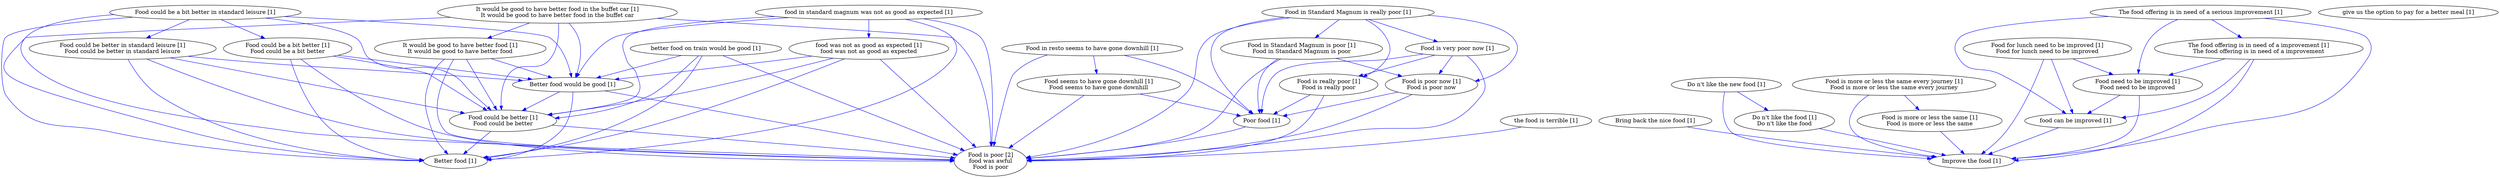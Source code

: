 digraph collapsedGraph {
"Food is poor [2]\nfood was awful\nFood is poor""Better food [1]""Better food would be good [1]""Bring back the nice food [1]""Do n't like the new food [1]""Do n't like the food [1]\nDo n't like the food""Food could be a bit better in standard leisure [1]""Food could be better in standard leisure [1]\nFood could be better in standard leisure""Food could be better [1]\nFood could be better""Food could be a bit better [1]\nFood could be a bit better""Food for lunch need to be improved [1]\nFood for lunch need to be improved""Food need to be improved [1]\nFood need to be improved""Food in Standard Magnum is really poor [1]""Food in Standard Magnum is poor [1]\nFood in Standard Magnum is poor""Food is really poor [1]\nFood is really poor""Food in resto seems to have gone downhill [1]""Food seems to have gone downhill [1]\nFood seems to have gone downhill""Food is more or less the same every journey [1]\nFood is more or less the same every journey""Food is more or less the same [1]\nFood is more or less the same""Food is very poor now [1]""Food is poor now [1]\nFood is poor now""Improve the food [1]""It would be good to have better food in the buffet car [1]\nIt would be good to have better food in the buffet car""It would be good to have better food [1]\nIt would be good to have better food""Poor food [1]""The food offering is in need of a serious improvement [1]""The food offering is in need of a improvement [1]\nThe food offering is in need of a improvement""better food on train would be good [1]""food can be improved [1]""food in standard magnum was not as good as expected [1]""food was not as good as expected [1]\nfood was not as good as expected""give us the option to pay for a better meal [1]""the food is terrible [1]""food was not as good as expected [1]\nfood was not as good as expected" -> "Food is poor [2]\nfood was awful\nFood is poor" [color=blue]
"Food could be better in standard leisure [1]\nFood could be better in standard leisure" -> "Better food [1]" [color=blue]
"food in standard magnum was not as good as expected [1]" -> "Better food [1]" [color=blue]
"Food in Standard Magnum is really poor [1]" -> "Food is very poor now [1]" [color=blue]
"Food in Standard Magnum is really poor [1]" -> "Food is poor [2]\nfood was awful\nFood is poor" [color=blue]
"Food could be a bit better in standard leisure [1]" -> "Food is poor [2]\nfood was awful\nFood is poor" [color=blue]
"better food on train would be good [1]" -> "Food is poor [2]\nfood was awful\nFood is poor" [color=blue]
"Food could be a bit better in standard leisure [1]" -> "Better food [1]" [color=blue]
"Food for lunch need to be improved [1]\nFood for lunch need to be improved" -> "Improve the food [1]" [color=blue]
"Food could be a bit better in standard leisure [1]" -> "Better food would be good [1]" [color=blue]
"Food for lunch need to be improved [1]\nFood for lunch need to be improved" -> "food can be improved [1]" [color=blue]
"Food is more or less the same [1]\nFood is more or less the same" -> "Improve the food [1]" [color=blue]
"Food could be better in standard leisure [1]\nFood could be better in standard leisure" -> "Food is poor [2]\nfood was awful\nFood is poor" [color=blue]
"food can be improved [1]" -> "Improve the food [1]" [color=blue]
"food was not as good as expected [1]\nfood was not as good as expected" -> "Better food [1]" [color=blue]
"Food seems to have gone downhill [1]\nFood seems to have gone downhill" -> "Poor food [1]" [color=blue]
"Food is poor now [1]\nFood is poor now" -> "Poor food [1]" [color=blue]
"Food in Standard Magnum is poor [1]\nFood in Standard Magnum is poor" -> "Food is poor [2]\nfood was awful\nFood is poor" [color=blue]
"Food is very poor now [1]" -> "Food is poor [2]\nfood was awful\nFood is poor" [color=blue]
"Food is poor now [1]\nFood is poor now" -> "Food is poor [2]\nfood was awful\nFood is poor" [color=blue]
"It would be good to have better food in the buffet car [1]\nIt would be good to have better food in the buffet car" -> "Food could be better [1]\nFood could be better" [color=blue]
"Food could be a bit better [1]\nFood could be a bit better" -> "Food is poor [2]\nfood was awful\nFood is poor" [color=blue]
"The food offering is in need of a serious improvement [1]" -> "Improve the food [1]" [color=blue]
"Better food would be good [1]" -> "Better food [1]" [color=blue]
"Food in resto seems to have gone downhill [1]" -> "Food is poor [2]\nfood was awful\nFood is poor" [color=blue]
"better food on train would be good [1]" -> "Better food [1]" [color=blue]
"food was not as good as expected [1]\nfood was not as good as expected" -> "Food could be better [1]\nFood could be better" [color=blue]
"The food offering is in need of a serious improvement [1]" -> "food can be improved [1]" [color=blue]
"Food is more or less the same every journey [1]\nFood is more or less the same every journey" -> "Improve the food [1]" [color=blue]
"The food offering is in need of a improvement [1]\nThe food offering is in need of a improvement" -> "food can be improved [1]" [color=blue]
"The food offering is in need of a improvement [1]\nThe food offering is in need of a improvement" -> "Improve the food [1]" [color=blue]
"Food is very poor now [1]" -> "Poor food [1]" [color=blue]
"Food need to be improved [1]\nFood need to be improved" -> "food can be improved [1]" [color=blue]
"Food need to be improved [1]\nFood need to be improved" -> "Improve the food [1]" [color=blue]
"food was not as good as expected [1]\nfood was not as good as expected" -> "Better food would be good [1]" [color=blue]
"Food in Standard Magnum is poor [1]\nFood in Standard Magnum is poor" -> "Food is poor now [1]\nFood is poor now" [color=blue]
"It would be good to have better food in the buffet car [1]\nIt would be good to have better food in the buffet car" -> "Better food [1]" [color=blue]
"food in standard magnum was not as good as expected [1]" -> "Food could be better [1]\nFood could be better" [color=blue]
"food in standard magnum was not as good as expected [1]" -> "Better food would be good [1]" [color=blue]
"food in standard magnum was not as good as expected [1]" -> "Food is poor [2]\nfood was awful\nFood is poor" [color=blue]
"Better food would be good [1]" -> "Food could be better [1]\nFood could be better" [color=blue]
"The food offering is in need of a serious improvement [1]" -> "Food need to be improved [1]\nFood need to be improved" [color=blue]
"better food on train would be good [1]" -> "Food could be better [1]\nFood could be better" [color=blue]
"Food in resto seems to have gone downhill [1]" -> "Poor food [1]" [color=blue]
"Food could be a bit better [1]\nFood could be a bit better" -> "Better food [1]" [color=blue]
"Food could be better in standard leisure [1]\nFood could be better in standard leisure" -> "Better food would be good [1]" [color=blue]
"Food is really poor [1]\nFood is really poor" -> "Poor food [1]" [color=blue]
"It would be good to have better food [1]\nIt would be good to have better food" -> "Food could be better [1]\nFood could be better" [color=blue]
"Bring back the nice food [1]" -> "Improve the food [1]" [color=blue]
"the food is terrible [1]" -> "Food is poor [2]\nfood was awful\nFood is poor" [color=blue]
"Food is really poor [1]\nFood is really poor" -> "Food is poor [2]\nfood was awful\nFood is poor" [color=blue]
"Food seems to have gone downhill [1]\nFood seems to have gone downhill" -> "Food is poor [2]\nfood was awful\nFood is poor" [color=blue]
"Food in Standard Magnum is poor [1]\nFood in Standard Magnum is poor" -> "Poor food [1]" [color=blue]
"It would be good to have better food [1]\nIt would be good to have better food" -> "Food is poor [2]\nfood was awful\nFood is poor" [color=blue]
"Food is very poor now [1]" -> "Food is really poor [1]\nFood is really poor" [color=blue]
"Better food would be good [1]" -> "Food is poor [2]\nfood was awful\nFood is poor" [color=blue]
"It would be good to have better food [1]\nIt would be good to have better food" -> "Better food would be good [1]" [color=blue]
"The food offering is in need of a improvement [1]\nThe food offering is in need of a improvement" -> "Food need to be improved [1]\nFood need to be improved" [color=blue]
"Food could be better [1]\nFood could be better" -> "Better food [1]" [color=blue]
"Do n't like the food [1]\nDo n't like the food" -> "Improve the food [1]" [color=blue]
"It would be good to have better food in the buffet car [1]\nIt would be good to have better food in the buffet car" -> "Food is poor [2]\nfood was awful\nFood is poor" [color=blue]
"Food could be better [1]\nFood could be better" -> "Food is poor [2]\nfood was awful\nFood is poor" [color=blue]
"It would be good to have better food in the buffet car [1]\nIt would be good to have better food in the buffet car" -> "Better food would be good [1]" [color=blue]
"Do n't like the new food [1]" -> "Improve the food [1]" [color=blue]
"Food could be a bit better [1]\nFood could be a bit better" -> "Better food would be good [1]" [color=blue]
"It would be good to have better food [1]\nIt would be good to have better food" -> "Better food [1]" [color=blue]
"Food in Standard Magnum is really poor [1]" -> "Poor food [1]" [color=blue]
"Food in Standard Magnum is really poor [1]" -> "Food is poor now [1]\nFood is poor now" [color=blue]
"Do n't like the new food [1]" -> "Do n't like the food [1]\nDo n't like the food" [color=blue]
"Food could be a bit better in standard leisure [1]" -> "Food could be better in standard leisure [1]\nFood could be better in standard leisure" [color=blue]
"Food could be better in standard leisure [1]\nFood could be better in standard leisure" -> "Food could be better [1]\nFood could be better" [color=blue]
"Food could be a bit better in standard leisure [1]" -> "Food could be a bit better [1]\nFood could be a bit better" [color=blue]
"Food could be a bit better [1]\nFood could be a bit better" -> "Food could be better [1]\nFood could be better" [color=blue]
"Food could be a bit better in standard leisure [1]" -> "Food could be better [1]\nFood could be better" [color=blue]
"Food for lunch need to be improved [1]\nFood for lunch need to be improved" -> "Food need to be improved [1]\nFood need to be improved" [color=blue]
"Food in Standard Magnum is really poor [1]" -> "Food in Standard Magnum is poor [1]\nFood in Standard Magnum is poor" [color=blue]
"Food in Standard Magnum is really poor [1]" -> "Food is really poor [1]\nFood is really poor" [color=blue]
"Food in resto seems to have gone downhill [1]" -> "Food seems to have gone downhill [1]\nFood seems to have gone downhill" [color=blue]
"Food is more or less the same every journey [1]\nFood is more or less the same every journey" -> "Food is more or less the same [1]\nFood is more or less the same" [color=blue]
"Food is very poor now [1]" -> "Food is poor now [1]\nFood is poor now" [color=blue]
"It would be good to have better food in the buffet car [1]\nIt would be good to have better food in the buffet car" -> "It would be good to have better food [1]\nIt would be good to have better food" [color=blue]
"The food offering is in need of a serious improvement [1]" -> "The food offering is in need of a improvement [1]\nThe food offering is in need of a improvement" [color=blue]
"better food on train would be good [1]" -> "Better food would be good [1]" [color=blue]
"food in standard magnum was not as good as expected [1]" -> "food was not as good as expected [1]\nfood was not as good as expected" [color=blue]
"Poor food [1]" -> "Food is poor [2]\nfood was awful\nFood is poor" [color=blue]
}